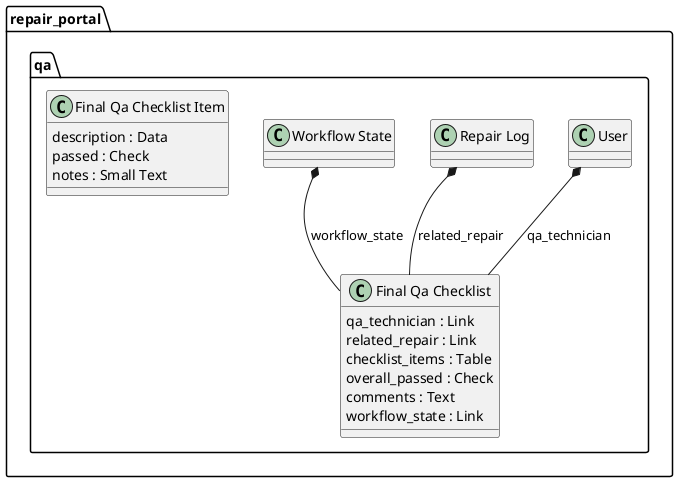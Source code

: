 @startuml
package repair_portal.qa <<Folder>> {
"User" *-- "Final Qa Checklist": qa_technician
"Repair Log" *-- "Final Qa Checklist": related_repair
"Workflow State" *-- "Final Qa Checklist": workflow_state
  class "Final Qa Checklist" {
    qa_technician : Link
    related_repair : Link
    checklist_items : Table
    overall_passed : Check
    comments : Text
    workflow_state : Link
  }

  class "Final Qa Checklist Item" {
    description : Data
    passed : Check
    notes : Small Text
  }
}
@enduml